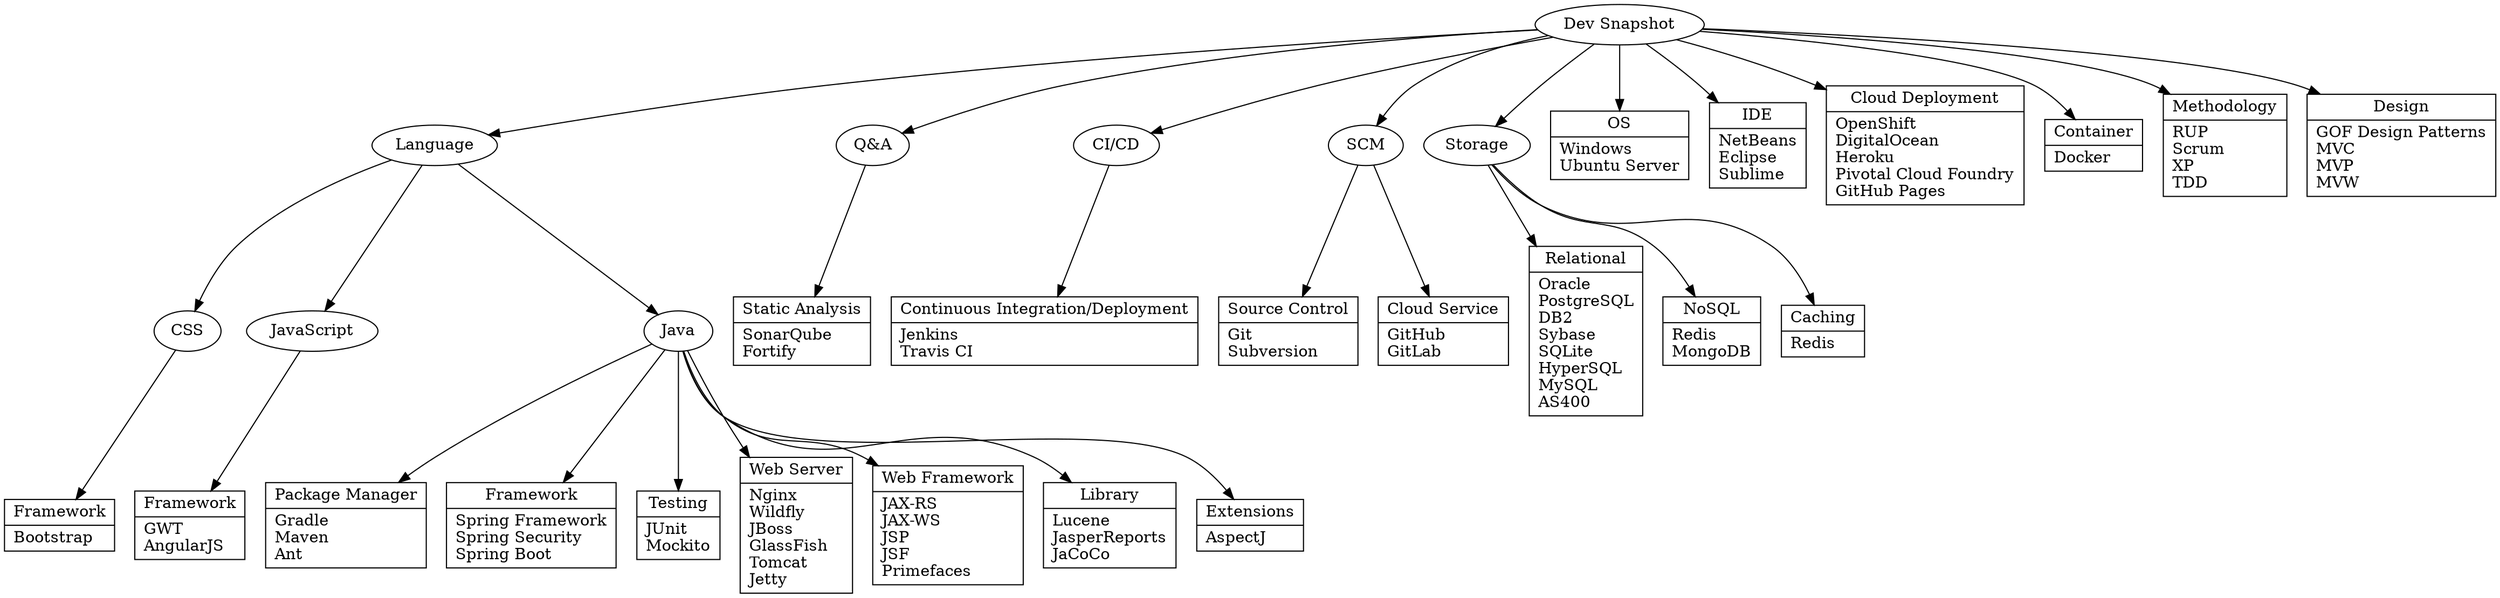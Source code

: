 # Dev Snapshot
digraph dev_snapshot {

  "Dev Snapshot" -> Language

  CSS_Framework [
    shape=record
    label="{Framework|Bootstrap\l}"
  ]

  Language -> CSS
  CSS -> { CSS_Framework }

  JavaScript_Framework [
    shape=record
    label="{Framework|GWT\lAngularJS\l}"
  ]

  Language -> JavaScript
  JavaScript -> { JavaScript_Framework }

  Java_Build [
    shape=record
    label="{Package Manager|Gradle\lMaven\lAnt\l}"
  ]

  Java_Framework [
    shape=record
    label="{Framework|Spring Framework\lSpring Security\lSpring Boot\l}"
  ]

  Java_Testing [
    shape=record
    label="{Testing|JUnit\lMockito\l}"
  ]

  Java_Server [
    shape=record
    label="{Web Server|Nginx\lWildfly\lJBoss\lGlassFish\lTomcat\lJetty\l}"
  ]

  Java_Web [
    shape=record
    label="{Web Framework|JAX-RS\lJAX-WS\lJSP\lJSF\lPrimefaces\l}"
  ]

  Java_Libraries [
    shape=record
    label="{Library|Lucene\lJasperReports\lJaCoCo\l}"
  ]

  Java_Extensions [
    shape=record
    label="{Extensions|AspectJ\l}"
  ]

  Language -> Java
  Java -> { Java_Build Java_Framework Java_Testing Java_Server Java_Web Java_Libraries Java_Extensions }

  "Dev Snapshot" -> "Q&A"

  Static_Analysis [
    shape=record
    label="{Static Analysis|SonarQube\lFortify\l}"
  ]

  "Q&A" -> { Static_Analysis }

  "Dev Snapshot" -> "CI/CD"

  CI_CD [
    shape=record
    label="{Continuous Integration/Deployment|Jenkins\lTravis CI\l}"
  ]

  "CI/CD" -> { CI_CD }

  "Dev Snapshot" -> SCM

  Source_Control [
    shape=record
    label="{Source Control|Git\lSubversion\l}"
  ]

  Source_Control_Service [
    shape=record
    label="{Cloud Service|GitHub\lGitLab\l}"
  ]

  SCM -> { Source_Control Source_Control_Service }

  "Dev Snapshot" -> Storage

  Relational [
    shape=record
    label="{Relational|Oracle\lPostgreSQL\lDB2\lSybase\lSQLite\lHyperSQL\lMySQL\lAS400\l}"
  ]

  NoSQL [
    shape=record
    label="{NoSQL|Redis\lMongoDB\l}"
  ]

  Caching [
    shape=record
    label="{Caching|Redis\l}"
  ]
  
  Storage -> { Relational NoSQL Caching }

  OS [
    shape=record
    label="{OS|Windows\lUbuntu Server\l}"
  ]

  "Dev Snapshot" -> OS

  IDE [
    shape=record
    label="{IDE|NetBeans\lEclipse\lSublime\l}"
  ]

  "Dev Snapshot" -> IDE

  Cloud_Deployment [
    shape=record
    label="{Cloud Deployment|OpenShift\lDigitalOcean\lHeroku\lPivotal Cloud Foundry\lGitHub Pages\l}"
  ]

  "Dev Snapshot" -> Cloud_Deployment

  Container [
    shape=record
    label="{Container|Docker\l}"
  ]

  "Dev Snapshot" -> Container

  Methodology [
    shape=record
    label="{Methodology|RUP\lScrum\lXP\lTDD\l}"
  ]

  "Dev Snapshot" -> Methodology

  Design [
    shape=record
    label="{Design|GOF Design Patterns\lMVC\lMVP\lMVW\l}"
  ]

  "Dev Snapshot" -> Design
}
